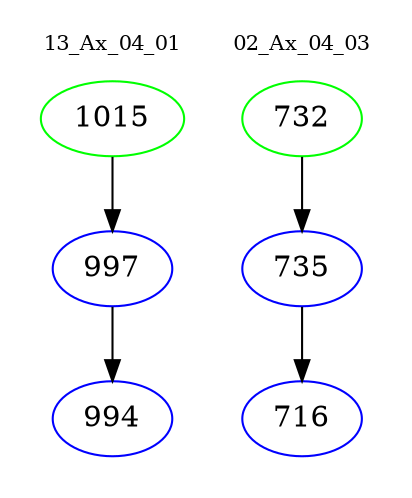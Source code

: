 digraph{
subgraph cluster_0 {
color = white
label = "13_Ax_04_01";
fontsize=10;
T0_1015 [label="1015", color="green"]
T0_1015 -> T0_997 [color="black"]
T0_997 [label="997", color="blue"]
T0_997 -> T0_994 [color="black"]
T0_994 [label="994", color="blue"]
}
subgraph cluster_1 {
color = white
label = "02_Ax_04_03";
fontsize=10;
T1_732 [label="732", color="green"]
T1_732 -> T1_735 [color="black"]
T1_735 [label="735", color="blue"]
T1_735 -> T1_716 [color="black"]
T1_716 [label="716", color="blue"]
}
}
